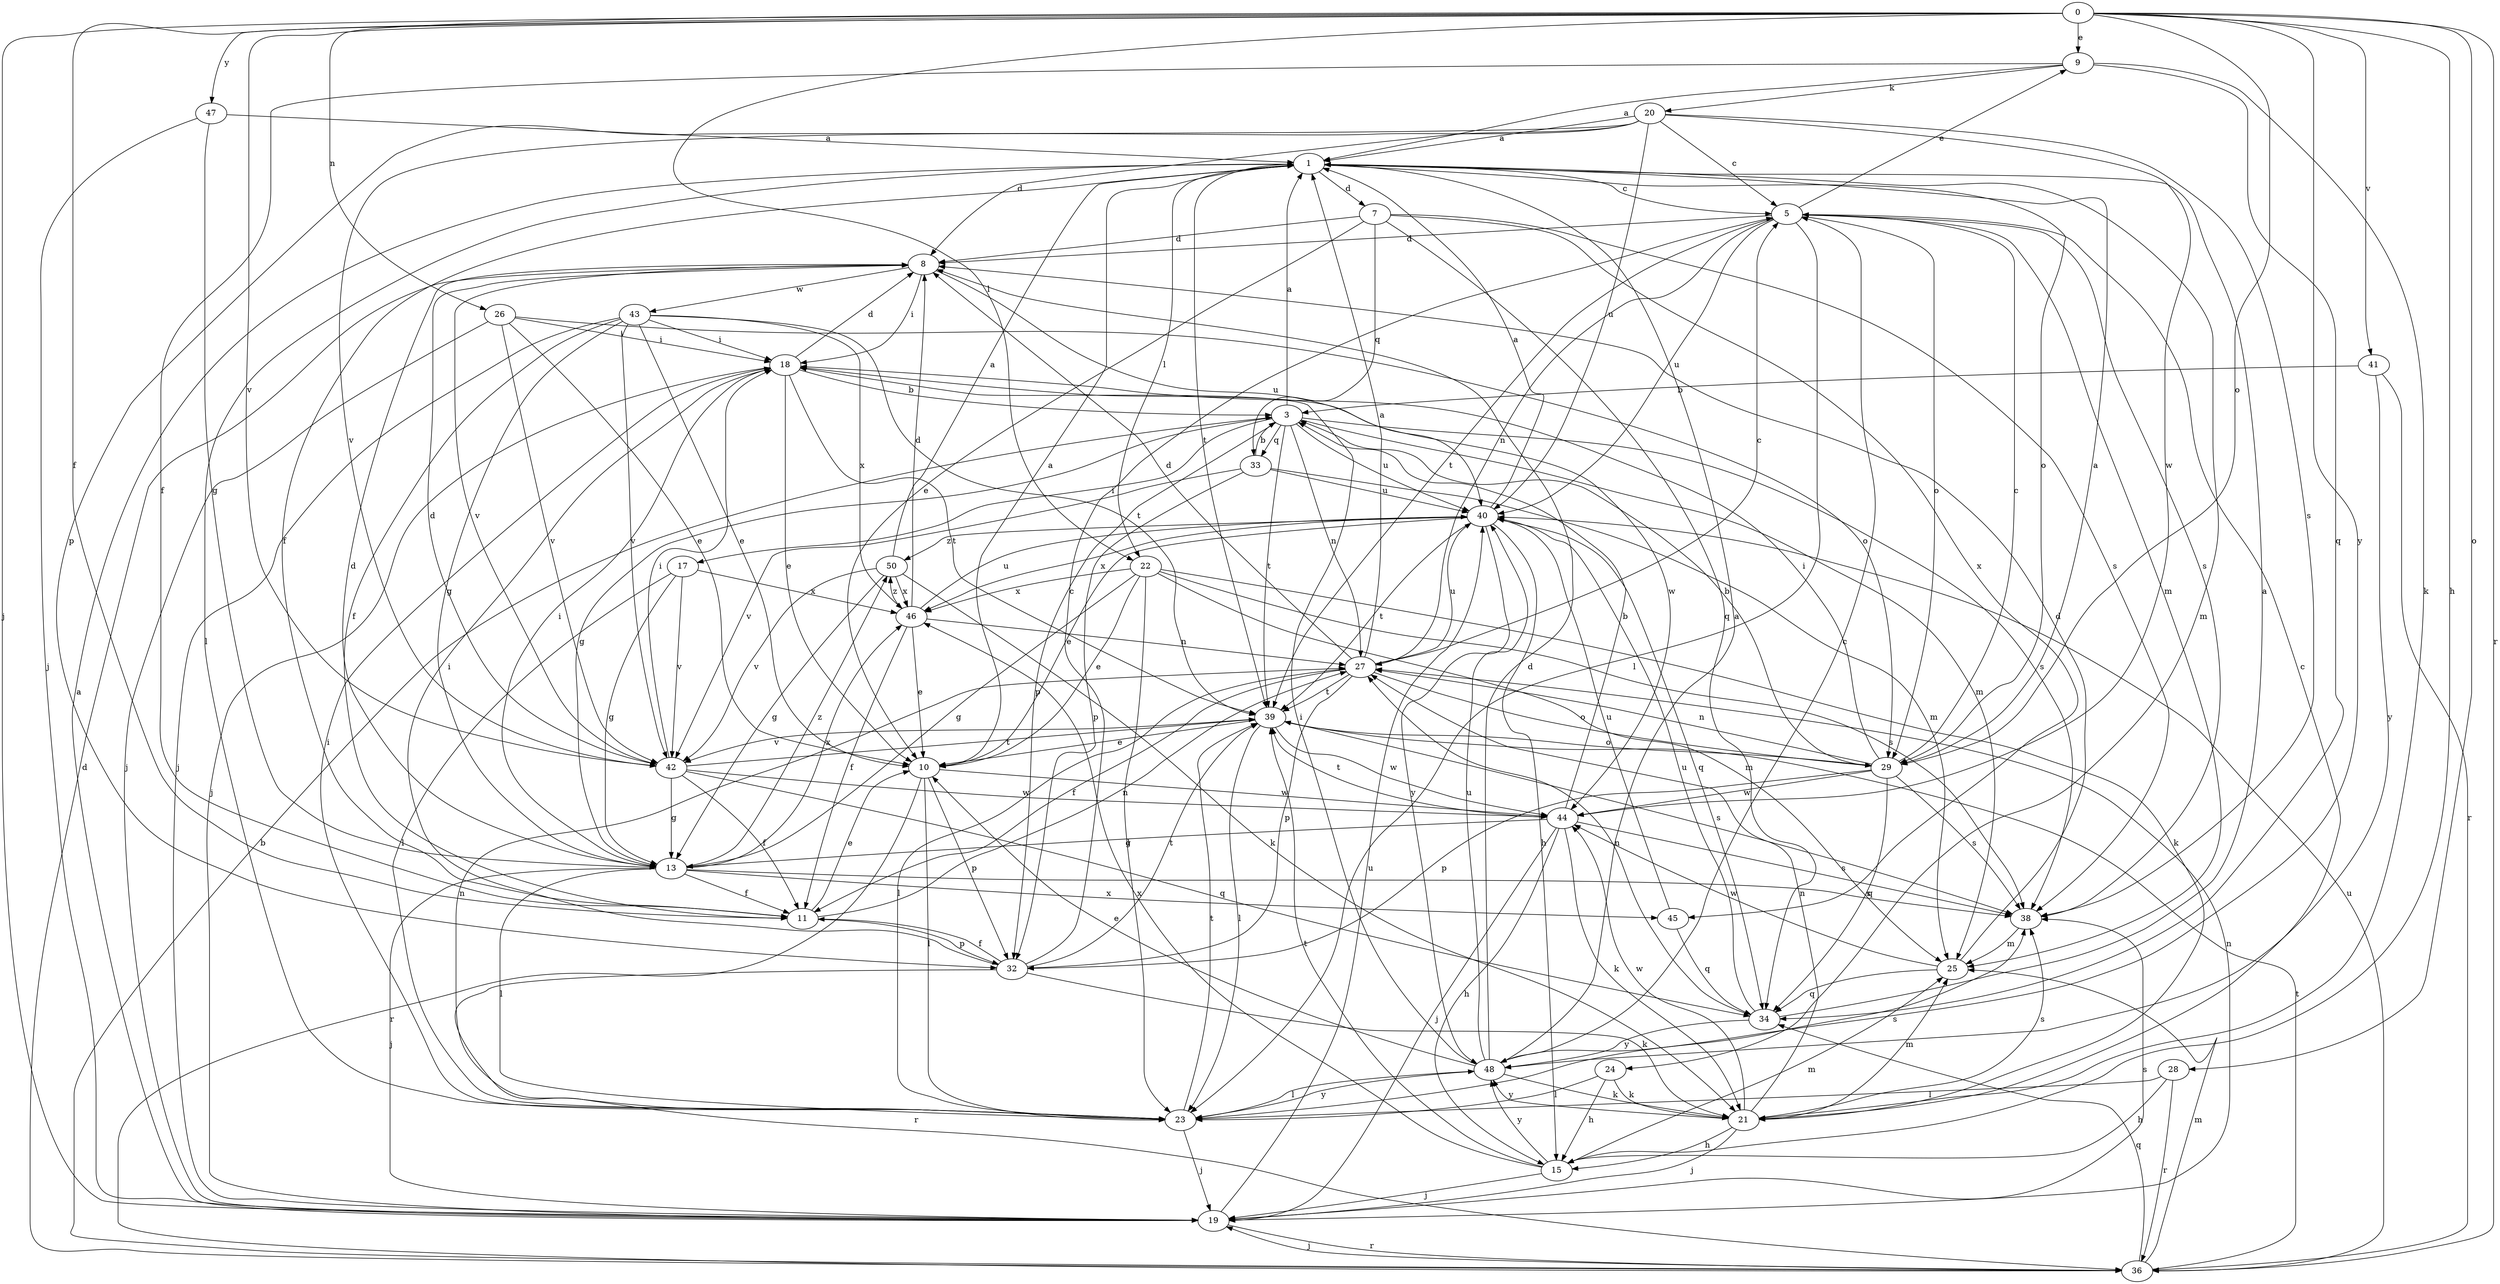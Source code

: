 strict digraph  {
0;
1;
3;
5;
7;
8;
9;
10;
11;
13;
15;
17;
18;
19;
20;
21;
22;
23;
24;
25;
26;
27;
28;
29;
32;
33;
34;
36;
38;
39;
40;
41;
42;
43;
44;
45;
46;
47;
48;
50;
0 -> 9  [label=e];
0 -> 11  [label=f];
0 -> 15  [label=h];
0 -> 19  [label=j];
0 -> 22  [label=l];
0 -> 26  [label=n];
0 -> 28  [label=o];
0 -> 29  [label=o];
0 -> 36  [label=r];
0 -> 41  [label=v];
0 -> 42  [label=v];
0 -> 47  [label=y];
0 -> 48  [label=y];
1 -> 5  [label=c];
1 -> 7  [label=d];
1 -> 11  [label=f];
1 -> 22  [label=l];
1 -> 23  [label=l];
1 -> 24  [label=m];
1 -> 29  [label=o];
1 -> 39  [label=t];
3 -> 1  [label=a];
3 -> 13  [label=g];
3 -> 17  [label=i];
3 -> 25  [label=m];
3 -> 27  [label=n];
3 -> 32  [label=p];
3 -> 33  [label=q];
3 -> 38  [label=s];
3 -> 39  [label=t];
3 -> 40  [label=u];
5 -> 8  [label=d];
5 -> 9  [label=e];
5 -> 23  [label=l];
5 -> 25  [label=m];
5 -> 27  [label=n];
5 -> 29  [label=o];
5 -> 38  [label=s];
5 -> 39  [label=t];
5 -> 40  [label=u];
7 -> 8  [label=d];
7 -> 10  [label=e];
7 -> 33  [label=q];
7 -> 34  [label=q];
7 -> 38  [label=s];
7 -> 45  [label=x];
8 -> 18  [label=i];
8 -> 40  [label=u];
8 -> 42  [label=v];
8 -> 43  [label=w];
9 -> 1  [label=a];
9 -> 11  [label=f];
9 -> 20  [label=k];
9 -> 21  [label=k];
9 -> 34  [label=q];
10 -> 1  [label=a];
10 -> 23  [label=l];
10 -> 32  [label=p];
10 -> 36  [label=r];
10 -> 44  [label=w];
11 -> 10  [label=e];
11 -> 27  [label=n];
11 -> 32  [label=p];
13 -> 8  [label=d];
13 -> 11  [label=f];
13 -> 18  [label=i];
13 -> 19  [label=j];
13 -> 23  [label=l];
13 -> 38  [label=s];
13 -> 45  [label=x];
13 -> 46  [label=x];
13 -> 50  [label=z];
15 -> 19  [label=j];
15 -> 25  [label=m];
15 -> 39  [label=t];
15 -> 46  [label=x];
15 -> 48  [label=y];
17 -> 13  [label=g];
17 -> 23  [label=l];
17 -> 42  [label=v];
17 -> 46  [label=x];
18 -> 3  [label=b];
18 -> 8  [label=d];
18 -> 10  [label=e];
18 -> 19  [label=j];
18 -> 39  [label=t];
18 -> 44  [label=w];
19 -> 1  [label=a];
19 -> 27  [label=n];
19 -> 36  [label=r];
19 -> 38  [label=s];
19 -> 40  [label=u];
20 -> 1  [label=a];
20 -> 5  [label=c];
20 -> 8  [label=d];
20 -> 32  [label=p];
20 -> 38  [label=s];
20 -> 40  [label=u];
20 -> 42  [label=v];
20 -> 44  [label=w];
21 -> 5  [label=c];
21 -> 15  [label=h];
21 -> 19  [label=j];
21 -> 25  [label=m];
21 -> 27  [label=n];
21 -> 38  [label=s];
21 -> 44  [label=w];
21 -> 48  [label=y];
22 -> 10  [label=e];
22 -> 13  [label=g];
22 -> 21  [label=k];
22 -> 23  [label=l];
22 -> 25  [label=m];
22 -> 38  [label=s];
22 -> 46  [label=x];
23 -> 18  [label=i];
23 -> 19  [label=j];
23 -> 27  [label=n];
23 -> 38  [label=s];
23 -> 39  [label=t];
23 -> 48  [label=y];
24 -> 15  [label=h];
24 -> 21  [label=k];
24 -> 23  [label=l];
25 -> 8  [label=d];
25 -> 34  [label=q];
25 -> 44  [label=w];
26 -> 10  [label=e];
26 -> 18  [label=i];
26 -> 19  [label=j];
26 -> 29  [label=o];
26 -> 42  [label=v];
27 -> 1  [label=a];
27 -> 5  [label=c];
27 -> 8  [label=d];
27 -> 11  [label=f];
27 -> 23  [label=l];
27 -> 29  [label=o];
27 -> 32  [label=p];
27 -> 39  [label=t];
27 -> 40  [label=u];
28 -> 15  [label=h];
28 -> 23  [label=l];
28 -> 36  [label=r];
29 -> 1  [label=a];
29 -> 3  [label=b];
29 -> 5  [label=c];
29 -> 18  [label=i];
29 -> 27  [label=n];
29 -> 32  [label=p];
29 -> 34  [label=q];
29 -> 38  [label=s];
29 -> 44  [label=w];
32 -> 5  [label=c];
32 -> 11  [label=f];
32 -> 18  [label=i];
32 -> 21  [label=k];
32 -> 36  [label=r];
32 -> 39  [label=t];
33 -> 3  [label=b];
33 -> 25  [label=m];
33 -> 32  [label=p];
33 -> 40  [label=u];
33 -> 42  [label=v];
34 -> 1  [label=a];
34 -> 27  [label=n];
34 -> 40  [label=u];
34 -> 48  [label=y];
36 -> 3  [label=b];
36 -> 8  [label=d];
36 -> 19  [label=j];
36 -> 25  [label=m];
36 -> 34  [label=q];
36 -> 39  [label=t];
36 -> 40  [label=u];
38 -> 25  [label=m];
39 -> 10  [label=e];
39 -> 23  [label=l];
39 -> 29  [label=o];
39 -> 38  [label=s];
39 -> 42  [label=v];
39 -> 44  [label=w];
40 -> 1  [label=a];
40 -> 10  [label=e];
40 -> 15  [label=h];
40 -> 34  [label=q];
40 -> 39  [label=t];
40 -> 46  [label=x];
40 -> 48  [label=y];
40 -> 50  [label=z];
41 -> 3  [label=b];
41 -> 36  [label=r];
41 -> 48  [label=y];
42 -> 8  [label=d];
42 -> 11  [label=f];
42 -> 13  [label=g];
42 -> 18  [label=i];
42 -> 34  [label=q];
42 -> 39  [label=t];
42 -> 44  [label=w];
43 -> 10  [label=e];
43 -> 11  [label=f];
43 -> 13  [label=g];
43 -> 18  [label=i];
43 -> 19  [label=j];
43 -> 39  [label=t];
43 -> 42  [label=v];
43 -> 46  [label=x];
44 -> 3  [label=b];
44 -> 13  [label=g];
44 -> 15  [label=h];
44 -> 19  [label=j];
44 -> 21  [label=k];
44 -> 38  [label=s];
44 -> 39  [label=t];
45 -> 34  [label=q];
45 -> 40  [label=u];
46 -> 8  [label=d];
46 -> 10  [label=e];
46 -> 11  [label=f];
46 -> 27  [label=n];
46 -> 40  [label=u];
46 -> 50  [label=z];
47 -> 1  [label=a];
47 -> 13  [label=g];
47 -> 19  [label=j];
48 -> 1  [label=a];
48 -> 5  [label=c];
48 -> 8  [label=d];
48 -> 10  [label=e];
48 -> 18  [label=i];
48 -> 21  [label=k];
48 -> 23  [label=l];
48 -> 40  [label=u];
50 -> 1  [label=a];
50 -> 13  [label=g];
50 -> 21  [label=k];
50 -> 42  [label=v];
50 -> 46  [label=x];
}

